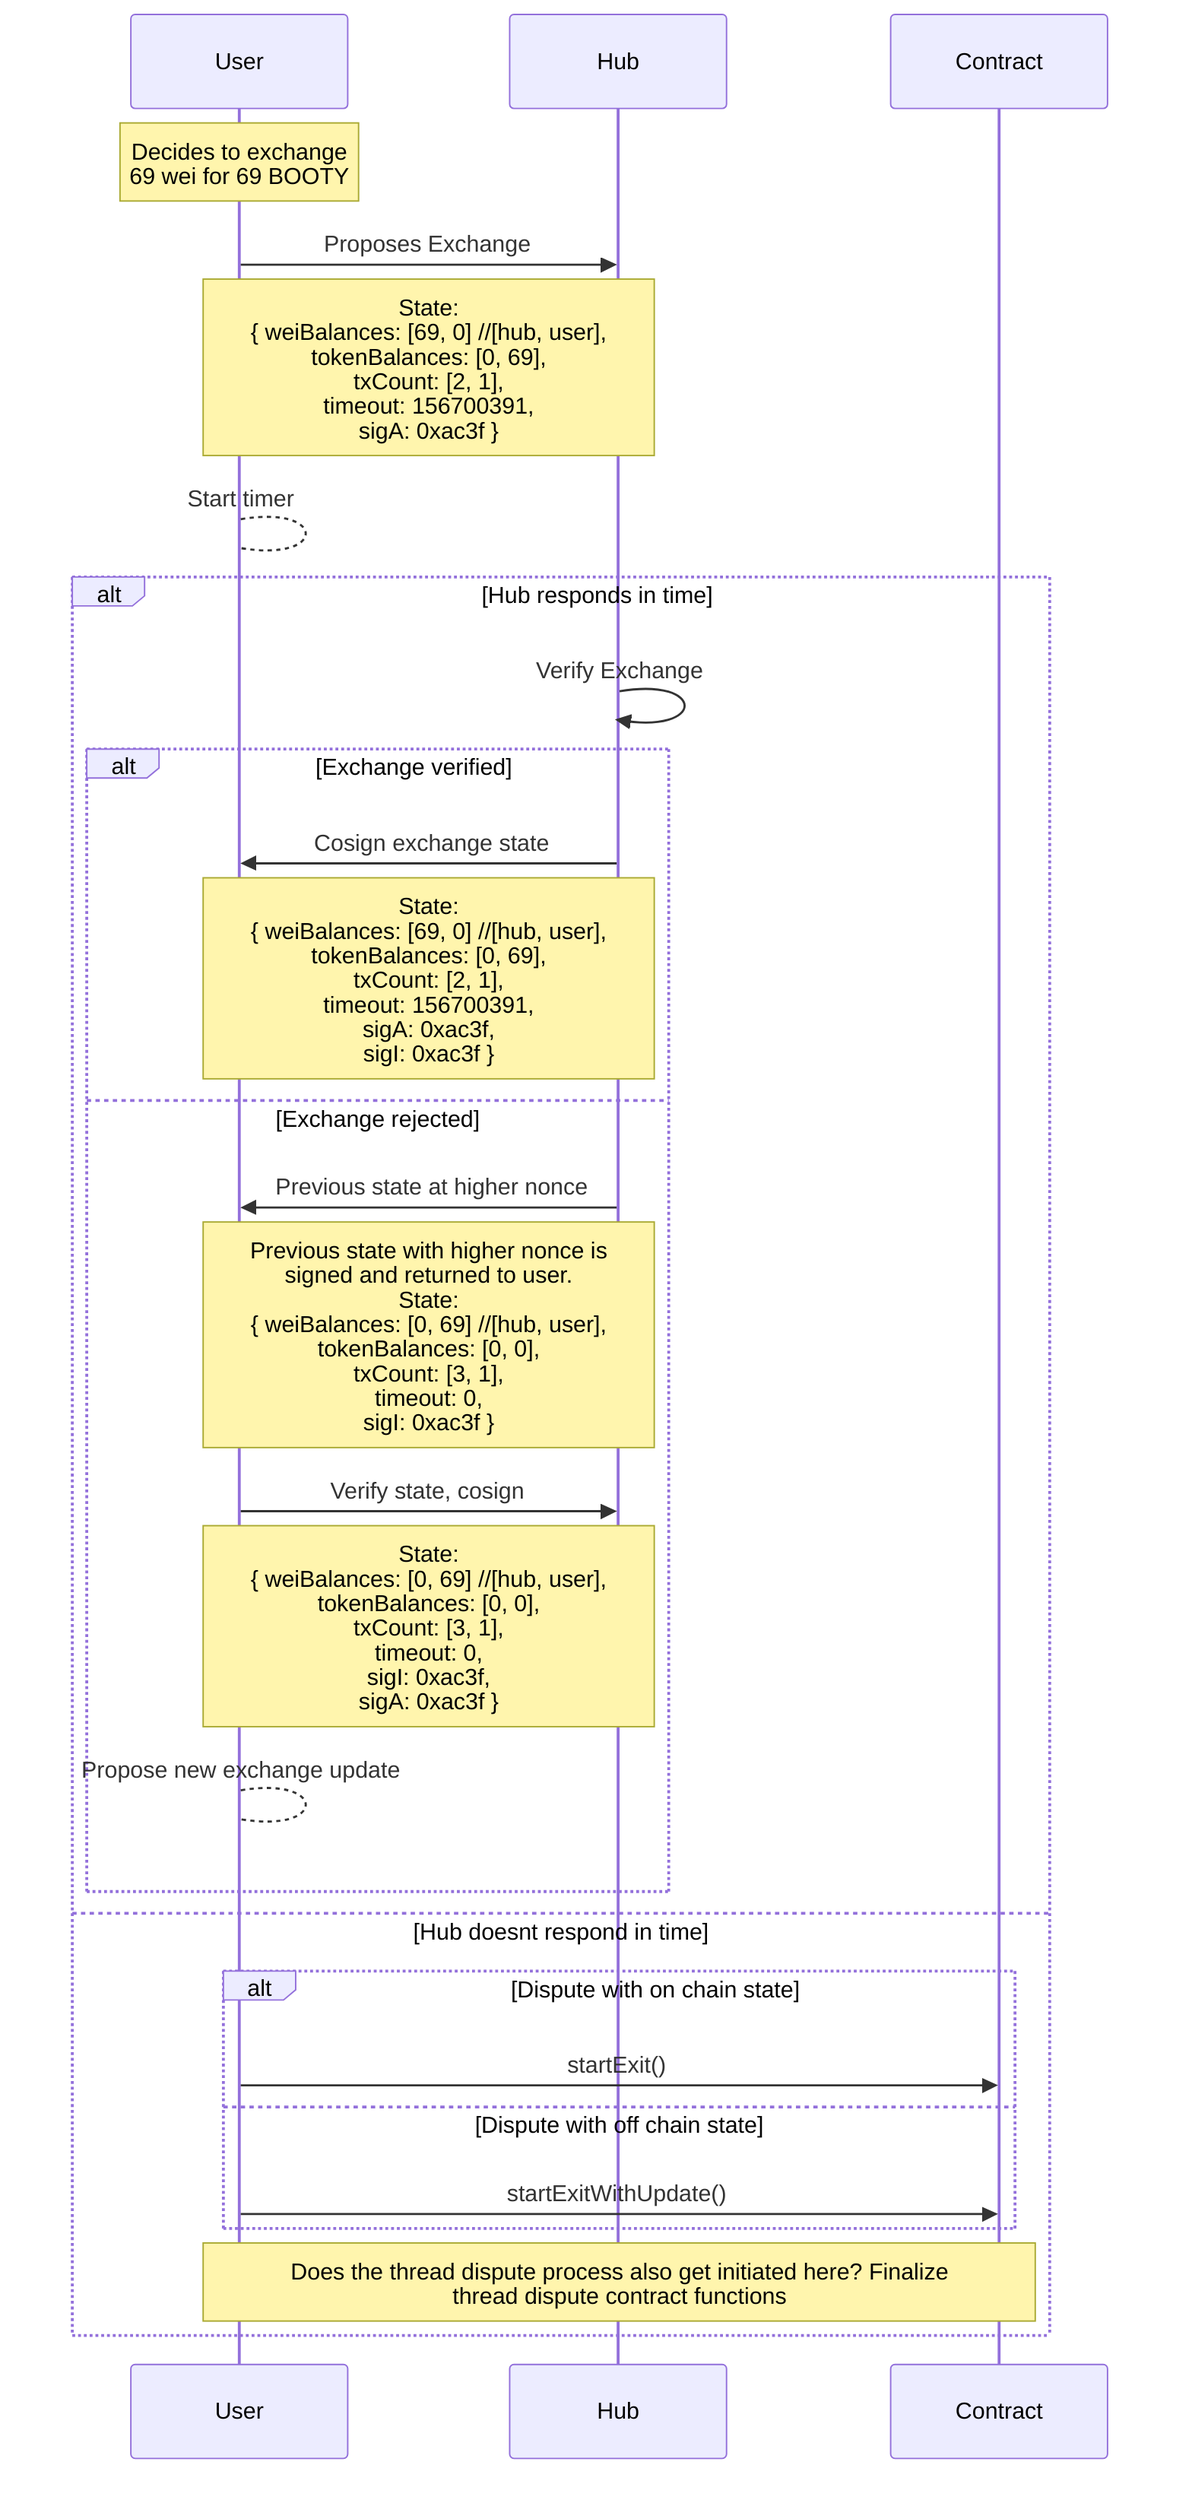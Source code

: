 sequenceDiagram

    ###############################
    # TO DO: what about when hub cant afford exchange?
    ###############################

    # title <u>Offchain Exchange</u>

    # aliases
    participant User
    participant Hub
    participant Contract


    Note over User: Decides to exchange <br> 69 wei for 69 BOOTY

    User->>Hub: Proposes Exchange
    Note over User,Hub: State: <br> { weiBalances: [69, 0] //[hub, user], <br> tokenBalances: [0, 69], <br> txCount: [2, 1], <br> timeout: 156700391, <br>sigA: 0xac3f }

    User-->User: Start timer

    alt Hub responds in time

        Hub->>Hub: Verify Exchange

        alt Exchange verified
            
            Hub->>User: Cosign exchange state
            Note over User,Hub: State: <br> { weiBalances: [69, 0] //[hub, user], <br> tokenBalances: [0, 69], <br> txCount: [2, 1], <br> timeout: 156700391, <br>sigA: 0xac3f, <br>sigI: 0xac3f }
        
        else Exchange rejected
            
            Hub->>User: Previous state at higher nonce
            Note over User,Hub: Previous state with higher nonce is <br> signed and returned to user. <br> State: <br> { weiBalances: [0, 69] //[hub, user], <br> tokenBalances: [0, 0], <br> txCount: [3, 1], <br> timeout: 0, <br>sigI: 0xac3f }

            User->>Hub: Verify state, cosign
            Note over User,Hub: State: <br> { weiBalances: [0, 69] //[hub, user], <br> tokenBalances: [0, 0], <br> txCount: [3, 1], <br> timeout: 0, <br>sigI: 0xac3f, <br>sigA: 0xac3f }

            User-->User: Propose new exchange update

        end

    else Hub doesnt respond in time
    
        alt Dispute with on chain state
            User->>Contract: startExit()
        else Dispute with off chain state
            User->>Contract: startExitWithUpdate()
        end

        Note over User,Contract: Does the thread dispute process also get initiated here? Finalize <br> thread dispute contract functions
    end